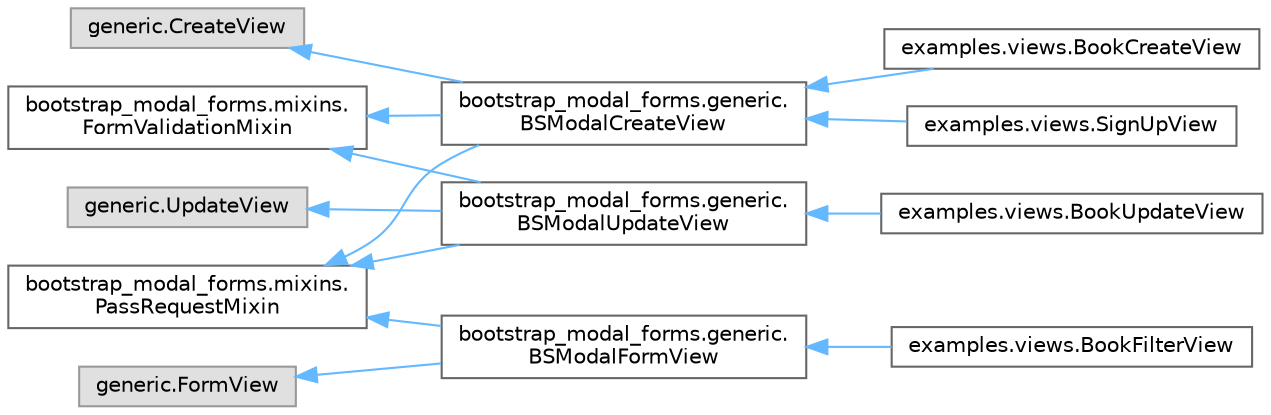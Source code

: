 digraph "Graphical Class Hierarchy"
{
 // LATEX_PDF_SIZE
  bgcolor="transparent";
  edge [fontname=Helvetica,fontsize=10,labelfontname=Helvetica,labelfontsize=10];
  node [fontname=Helvetica,fontsize=10,shape=box,height=0.2,width=0.4];
  rankdir="LR";
  Node0 [id="Node000000",label="generic.CreateView",height=0.2,width=0.4,color="grey60", fillcolor="#E0E0E0", style="filled",tooltip=" "];
  Node0 -> Node1 [id="edge1876_Node000000_Node000001",dir="back",color="steelblue1",style="solid",tooltip=" "];
  Node1 [id="Node000001",label="bootstrap_modal_forms.generic.\lBSModalCreateView",height=0.2,width=0.4,color="grey40", fillcolor="white", style="filled",URL="$classbootstrap__modal__forms_1_1generic_1_1_b_s_modal_create_view.html",tooltip=" "];
  Node1 -> Node2 [id="edge1877_Node000001_Node000002",dir="back",color="steelblue1",style="solid",tooltip=" "];
  Node2 [id="Node000002",label="examples.views.BookCreateView",height=0.2,width=0.4,color="grey40", fillcolor="white", style="filled",URL="$classexamples_1_1views_1_1_book_create_view.html",tooltip=" "];
  Node1 -> Node3 [id="edge1878_Node000001_Node000003",dir="back",color="steelblue1",style="solid",tooltip=" "];
  Node3 [id="Node000003",label="examples.views.SignUpView",height=0.2,width=0.4,color="grey40", fillcolor="white", style="filled",URL="$classexamples_1_1views_1_1_sign_up_view.html",tooltip=" "];
  Node4 [id="Node000004",label="bootstrap_modal_forms.mixins.\lFormValidationMixin",height=0.2,width=0.4,color="grey40", fillcolor="white", style="filled",URL="$classbootstrap__modal__forms_1_1mixins_1_1_form_validation_mixin.html",tooltip=" "];
  Node4 -> Node1 [id="edge1879_Node000004_Node000001",dir="back",color="steelblue1",style="solid",tooltip=" "];
  Node4 -> Node5 [id="edge1880_Node000004_Node000005",dir="back",color="steelblue1",style="solid",tooltip=" "];
  Node5 [id="Node000005",label="bootstrap_modal_forms.generic.\lBSModalUpdateView",height=0.2,width=0.4,color="grey40", fillcolor="white", style="filled",URL="$classbootstrap__modal__forms_1_1generic_1_1_b_s_modal_update_view.html",tooltip=" "];
  Node5 -> Node6 [id="edge1881_Node000005_Node000006",dir="back",color="steelblue1",style="solid",tooltip=" "];
  Node6 [id="Node000006",label="examples.views.BookUpdateView",height=0.2,width=0.4,color="grey40", fillcolor="white", style="filled",URL="$classexamples_1_1views_1_1_book_update_view.html",tooltip=" "];
  Node10 [id="Node000010",label="generic.FormView",height=0.2,width=0.4,color="grey60", fillcolor="#E0E0E0", style="filled",tooltip=" "];
  Node10 -> Node8 [id="edge1882_Node000010_Node000008",dir="back",color="steelblue1",style="solid",tooltip=" "];
  Node8 [id="Node000008",label="bootstrap_modal_forms.generic.\lBSModalFormView",height=0.2,width=0.4,color="grey40", fillcolor="white", style="filled",URL="$classbootstrap__modal__forms_1_1generic_1_1_b_s_modal_form_view.html",tooltip=" "];
  Node8 -> Node9 [id="edge1883_Node000008_Node000009",dir="back",color="steelblue1",style="solid",tooltip=" "];
  Node9 [id="Node000009",label="examples.views.BookFilterView",height=0.2,width=0.4,color="grey40", fillcolor="white", style="filled",URL="$classexamples_1_1views_1_1_book_filter_view.html",tooltip=" "];
  Node7 [id="Node000007",label="bootstrap_modal_forms.mixins.\lPassRequestMixin",height=0.2,width=0.4,color="grey40", fillcolor="white", style="filled",URL="$classbootstrap__modal__forms_1_1mixins_1_1_pass_request_mixin.html",tooltip=" "];
  Node7 -> Node1 [id="edge1884_Node000007_Node000001",dir="back",color="steelblue1",style="solid",tooltip=" "];
  Node7 -> Node8 [id="edge1885_Node000007_Node000008",dir="back",color="steelblue1",style="solid",tooltip=" "];
  Node7 -> Node5 [id="edge1886_Node000007_Node000005",dir="back",color="steelblue1",style="solid",tooltip=" "];
  Node11 [id="Node000011",label="generic.UpdateView",height=0.2,width=0.4,color="grey60", fillcolor="#E0E0E0", style="filled",tooltip=" "];
  Node11 -> Node5 [id="edge1887_Node000011_Node000005",dir="back",color="steelblue1",style="solid",tooltip=" "];
}
